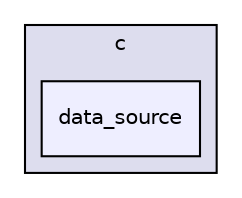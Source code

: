 digraph "/home/runner/work/cpp-sdks/cpp-sdks/libs/common/include/launchdarkly/bindings/c/data_source" {
  compound=true
  node [ fontsize="10", fontname="Helvetica"];
  edge [ labelfontsize="10", labelfontname="Helvetica"];
  subgraph clusterdir_8793f44c2d95502e0357555087a87bd0 {
    graph [ bgcolor="#ddddee", pencolor="black", label="c" fontname="Helvetica", fontsize="10", URL="dir_8793f44c2d95502e0357555087a87bd0.html"]
  dir_6fd01c8c8463a9e2c8d9933f9056d998 [shape=box, label="data_source", style="filled", fillcolor="#eeeeff", pencolor="black", URL="dir_6fd01c8c8463a9e2c8d9933f9056d998.html"];
  }
}
